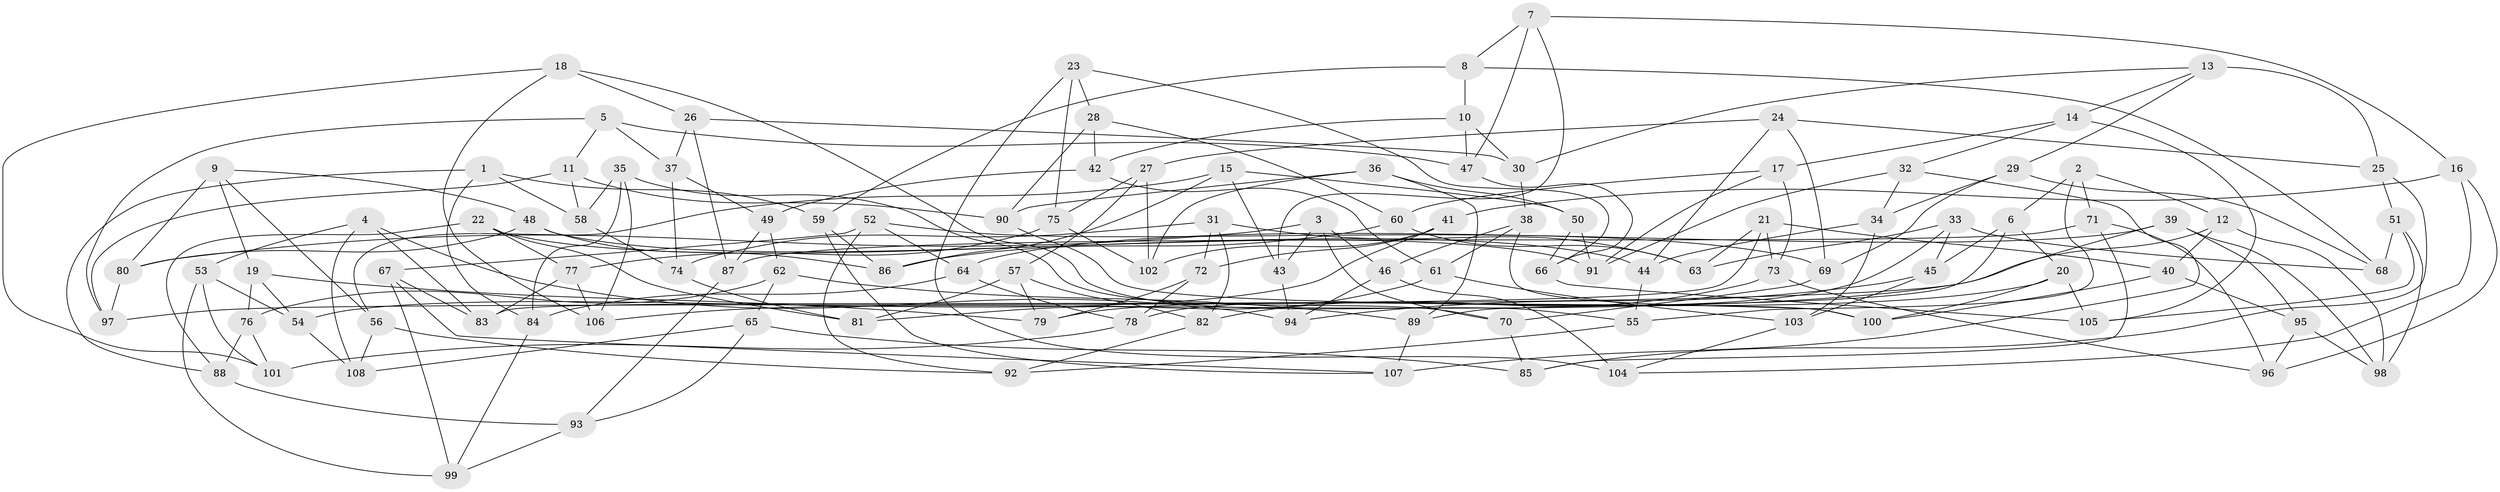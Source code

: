 // Generated by graph-tools (version 1.1) at 2025/50/03/09/25 03:50:44]
// undirected, 108 vertices, 216 edges
graph export_dot {
graph [start="1"]
  node [color=gray90,style=filled];
  1;
  2;
  3;
  4;
  5;
  6;
  7;
  8;
  9;
  10;
  11;
  12;
  13;
  14;
  15;
  16;
  17;
  18;
  19;
  20;
  21;
  22;
  23;
  24;
  25;
  26;
  27;
  28;
  29;
  30;
  31;
  32;
  33;
  34;
  35;
  36;
  37;
  38;
  39;
  40;
  41;
  42;
  43;
  44;
  45;
  46;
  47;
  48;
  49;
  50;
  51;
  52;
  53;
  54;
  55;
  56;
  57;
  58;
  59;
  60;
  61;
  62;
  63;
  64;
  65;
  66;
  67;
  68;
  69;
  70;
  71;
  72;
  73;
  74;
  75;
  76;
  77;
  78;
  79;
  80;
  81;
  82;
  83;
  84;
  85;
  86;
  87;
  88;
  89;
  90;
  91;
  92;
  93;
  94;
  95;
  96;
  97;
  98;
  99;
  100;
  101;
  102;
  103;
  104;
  105;
  106;
  107;
  108;
  1 -- 58;
  1 -- 59;
  1 -- 84;
  1 -- 88;
  2 -- 6;
  2 -- 12;
  2 -- 71;
  2 -- 55;
  3 -- 46;
  3 -- 80;
  3 -- 43;
  3 -- 70;
  4 -- 108;
  4 -- 83;
  4 -- 53;
  4 -- 94;
  5 -- 97;
  5 -- 47;
  5 -- 37;
  5 -- 11;
  6 -- 20;
  6 -- 89;
  6 -- 45;
  7 -- 16;
  7 -- 47;
  7 -- 43;
  7 -- 8;
  8 -- 59;
  8 -- 10;
  8 -- 68;
  9 -- 56;
  9 -- 48;
  9 -- 19;
  9 -- 80;
  10 -- 42;
  10 -- 47;
  10 -- 30;
  11 -- 90;
  11 -- 97;
  11 -- 58;
  12 -- 98;
  12 -- 97;
  12 -- 40;
  13 -- 29;
  13 -- 14;
  13 -- 30;
  13 -- 25;
  14 -- 105;
  14 -- 32;
  14 -- 17;
  15 -- 50;
  15 -- 56;
  15 -- 43;
  15 -- 86;
  16 -- 104;
  16 -- 41;
  16 -- 96;
  17 -- 60;
  17 -- 91;
  17 -- 73;
  18 -- 101;
  18 -- 26;
  18 -- 106;
  18 -- 55;
  19 -- 79;
  19 -- 76;
  19 -- 54;
  20 -- 105;
  20 -- 100;
  20 -- 79;
  21 -- 40;
  21 -- 83;
  21 -- 63;
  21 -- 73;
  22 -- 88;
  22 -- 81;
  22 -- 44;
  22 -- 77;
  23 -- 28;
  23 -- 104;
  23 -- 75;
  23 -- 66;
  24 -- 27;
  24 -- 44;
  24 -- 69;
  24 -- 25;
  25 -- 85;
  25 -- 51;
  26 -- 37;
  26 -- 30;
  26 -- 87;
  27 -- 57;
  27 -- 102;
  27 -- 75;
  28 -- 42;
  28 -- 60;
  28 -- 90;
  29 -- 69;
  29 -- 68;
  29 -- 34;
  30 -- 38;
  31 -- 72;
  31 -- 63;
  31 -- 74;
  31 -- 82;
  32 -- 107;
  32 -- 34;
  32 -- 91;
  33 -- 63;
  33 -- 45;
  33 -- 68;
  33 -- 78;
  34 -- 103;
  34 -- 44;
  35 -- 106;
  35 -- 70;
  35 -- 58;
  35 -- 84;
  36 -- 50;
  36 -- 102;
  36 -- 90;
  36 -- 89;
  37 -- 74;
  37 -- 49;
  38 -- 61;
  38 -- 100;
  38 -- 46;
  39 -- 64;
  39 -- 106;
  39 -- 95;
  39 -- 98;
  40 -- 95;
  40 -- 100;
  41 -- 54;
  41 -- 102;
  41 -- 72;
  42 -- 49;
  42 -- 61;
  43 -- 94;
  44 -- 55;
  45 -- 103;
  45 -- 94;
  46 -- 104;
  46 -- 94;
  47 -- 66;
  48 -- 80;
  48 -- 91;
  48 -- 86;
  49 -- 62;
  49 -- 87;
  50 -- 91;
  50 -- 66;
  51 -- 98;
  51 -- 68;
  51 -- 105;
  52 -- 67;
  52 -- 69;
  52 -- 64;
  52 -- 92;
  53 -- 54;
  53 -- 99;
  53 -- 101;
  54 -- 108;
  55 -- 92;
  56 -- 108;
  56 -- 92;
  57 -- 81;
  57 -- 79;
  57 -- 82;
  58 -- 74;
  59 -- 107;
  59 -- 86;
  60 -- 86;
  60 -- 63;
  61 -- 81;
  61 -- 103;
  62 -- 65;
  62 -- 89;
  62 -- 76;
  64 -- 84;
  64 -- 78;
  65 -- 108;
  65 -- 85;
  65 -- 93;
  66 -- 105;
  67 -- 83;
  67 -- 99;
  67 -- 107;
  69 -- 70;
  70 -- 85;
  71 -- 87;
  71 -- 96;
  71 -- 85;
  72 -- 78;
  72 -- 79;
  73 -- 96;
  73 -- 82;
  74 -- 81;
  75 -- 77;
  75 -- 102;
  76 -- 101;
  76 -- 88;
  77 -- 83;
  77 -- 106;
  78 -- 101;
  80 -- 97;
  82 -- 92;
  84 -- 99;
  87 -- 93;
  88 -- 93;
  89 -- 107;
  90 -- 100;
  93 -- 99;
  95 -- 96;
  95 -- 98;
  103 -- 104;
}
